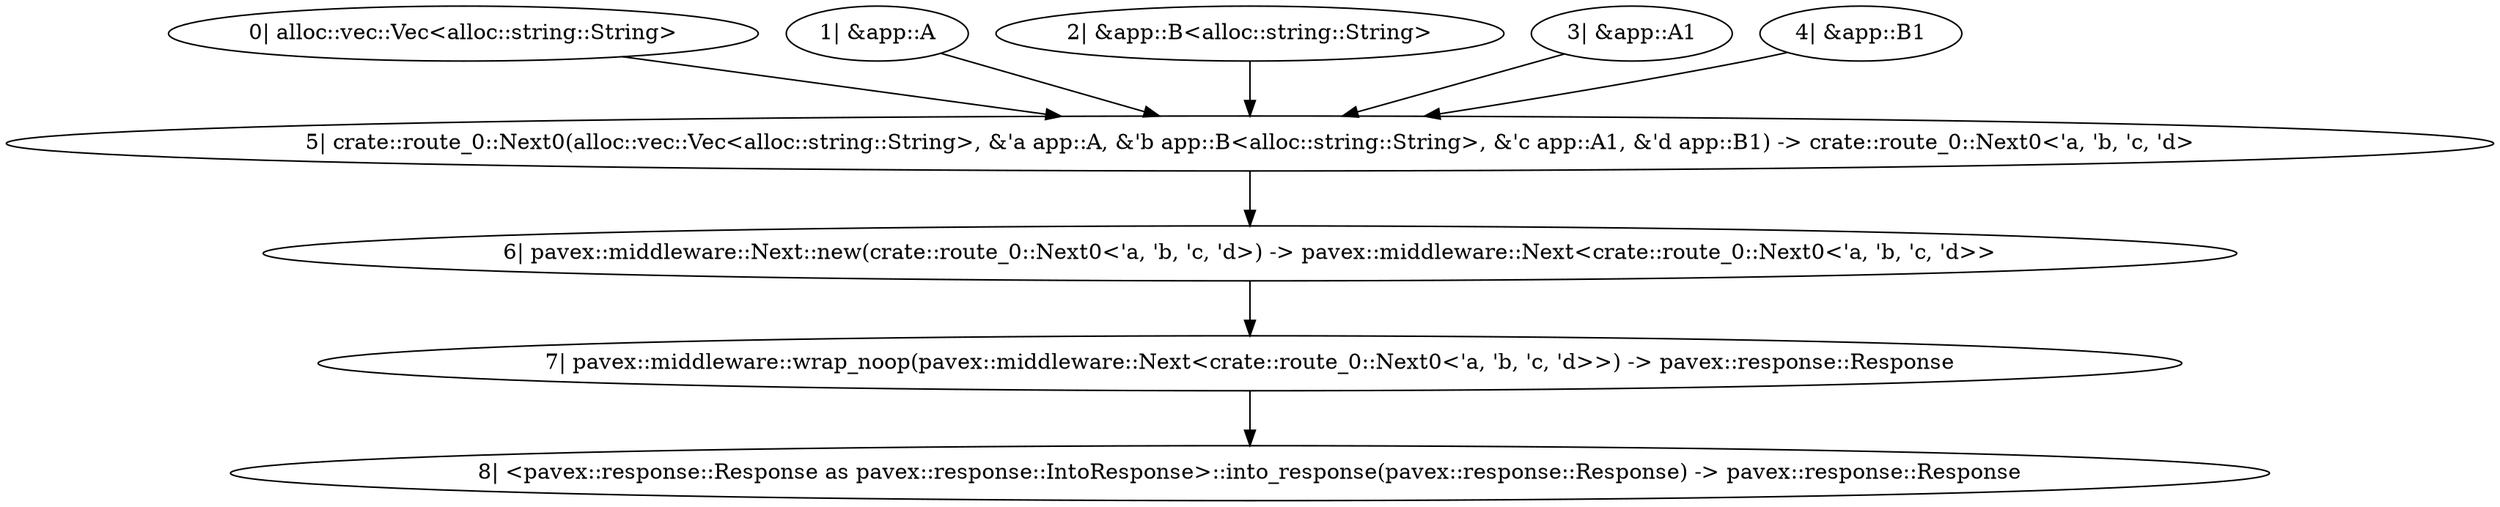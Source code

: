 digraph "GET / - 0" {
    0 [ label = "0| alloc::vec::Vec<alloc::string::String>"]
    1 [ label = "1| &app::A"]
    2 [ label = "2| &app::B<alloc::string::String>"]
    3 [ label = "3| &app::A1"]
    4 [ label = "4| &app::B1"]
    5 [ label = "5| crate::route_0::Next0(alloc::vec::Vec<alloc::string::String>, &'a app::A, &'b app::B<alloc::string::String>, &'c app::A1, &'d app::B1) -> crate::route_0::Next0<'a, 'b, 'c, 'd>"]
    6 [ label = "6| pavex::middleware::Next::new(crate::route_0::Next0<'a, 'b, 'c, 'd>) -> pavex::middleware::Next<crate::route_0::Next0<'a, 'b, 'c, 'd>>"]
    7 [ label = "7| pavex::middleware::wrap_noop(pavex::middleware::Next<crate::route_0::Next0<'a, 'b, 'c, 'd>>) -> pavex::response::Response"]
    8 [ label = "8| <pavex::response::Response as pavex::response::IntoResponse>::into_response(pavex::response::Response) -> pavex::response::Response"]
    6 -> 7 [ ]
    5 -> 6 [ ]
    4 -> 5 [ ]
    3 -> 5 [ ]
    2 -> 5 [ ]
    0 -> 5 [ ]
    7 -> 8 [ ]
    1 -> 5 [ ]
}
digraph "GET / - 1" {
    0 [ label = "0| alloc::vec::Vec<alloc::string::String>"]
    1 [ label = "1| &app::A"]
    2 [ label = "2| &app::B<alloc::string::String>"]
    3 [ label = "3| &app::A1"]
    4 [ label = "4| &app::B1"]
    5 [ label = "5| app::handler(&app::A, &app::B<alloc::string::String>, &app::A1, &app::B1, alloc::vec::Vec<alloc::string::String>) -> pavex::response::Response"]
    6 [ label = "6| <pavex::response::Response as pavex::response::IntoResponse>::into_response(pavex::response::Response) -> pavex::response::Response"]
    0 -> 5 [ ]
    4 -> 5 [ ]
    3 -> 5 [ ]
    2 -> 5 [ ]
    5 -> 6 [ ]
    1 -> 5 [ ]
}
digraph "* * - 0" {
    0 [ label = "0| &pavex::router::AllowedMethods"]
    1 [ label = "1| crate::route_1::Next0(&'a pavex::router::AllowedMethods) -> crate::route_1::Next0<'a>"]
    2 [ label = "2| pavex::middleware::Next::new(crate::route_1::Next0<'a>) -> pavex::middleware::Next<crate::route_1::Next0<'a>>"]
    3 [ label = "3| pavex::middleware::wrap_noop(pavex::middleware::Next<crate::route_1::Next0<'a>>) -> pavex::response::Response"]
    4 [ label = "4| <pavex::response::Response as pavex::response::IntoResponse>::into_response(pavex::response::Response) -> pavex::response::Response"]
    2 -> 3 [ ]
    1 -> 2 [ ]
    3 -> 4 [ ]
    0 -> 1 [ ]
}
digraph "* * - 1" {
    0 [ label = "0| &pavex::router::AllowedMethods"]
    1 [ label = "1| pavex::router::default_fallback(&pavex::router::AllowedMethods) -> pavex::response::Response"]
    2 [ label = "2| <pavex::response::Response as pavex::response::IntoResponse>::into_response(pavex::response::Response) -> pavex::response::Response"]
    1 -> 2 [ ]
    0 -> 1 [ ]
}
digraph app_state {
    0 [ label = "0| alloc::vec::Vec<alloc::string::String>"]
    1 [ label = "1| app::B1"]
    2 [ label = "2| app::B<alloc::string::String>"]
    3 [ label = "3| app::A1"]
    4 [ label = "4| app::A"]
    5 [ label = "5| crate::ApplicationState(app::A, app::A1, app::B<alloc::string::String>, app::B1, alloc::vec::Vec<alloc::string::String>) -> crate::ApplicationState"]
    0 -> 5 [ ]
    1 -> 5 [ ]
    2 -> 5 [ ]
    3 -> 5 [ ]
    4 -> 5 [ ]
}